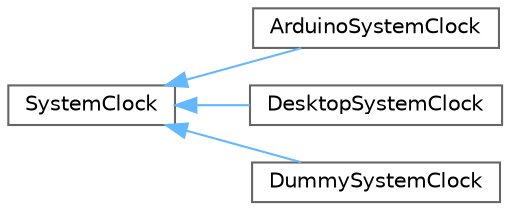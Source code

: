 digraph "Graphical Class Hierarchy"
{
 // LATEX_PDF_SIZE
  bgcolor="transparent";
  edge [fontname=Helvetica,fontsize=10,labelfontname=Helvetica,labelfontsize=10];
  node [fontname=Helvetica,fontsize=10,shape=box,height=0.2,width=0.4];
  rankdir="LR";
  Node0 [id="Node000000",label="SystemClock",height=0.2,width=0.4,color="grey40", fillcolor="white", style="filled",URL="$classSystemClock.html",tooltip=" "];
  Node0 -> Node1 [id="edge1375_Node000000_Node000001",dir="back",color="steelblue1",style="solid",tooltip=" "];
  Node1 [id="Node000001",label="ArduinoSystemClock",height=0.2,width=0.4,color="grey40", fillcolor="white", style="filled",URL="$classArduinoSystemClock.html",tooltip=" "];
  Node0 -> Node2 [id="edge1376_Node000000_Node000002",dir="back",color="steelblue1",style="solid",tooltip=" "];
  Node2 [id="Node000002",label="DesktopSystemClock",height=0.2,width=0.4,color="grey40", fillcolor="white", style="filled",URL="$classDesktopSystemClock.html",tooltip=" "];
  Node0 -> Node3 [id="edge1377_Node000000_Node000003",dir="back",color="steelblue1",style="solid",tooltip=" "];
  Node3 [id="Node000003",label="DummySystemClock",height=0.2,width=0.4,color="grey40", fillcolor="white", style="filled",URL="$classDummySystemClock.html",tooltip=" "];
}
